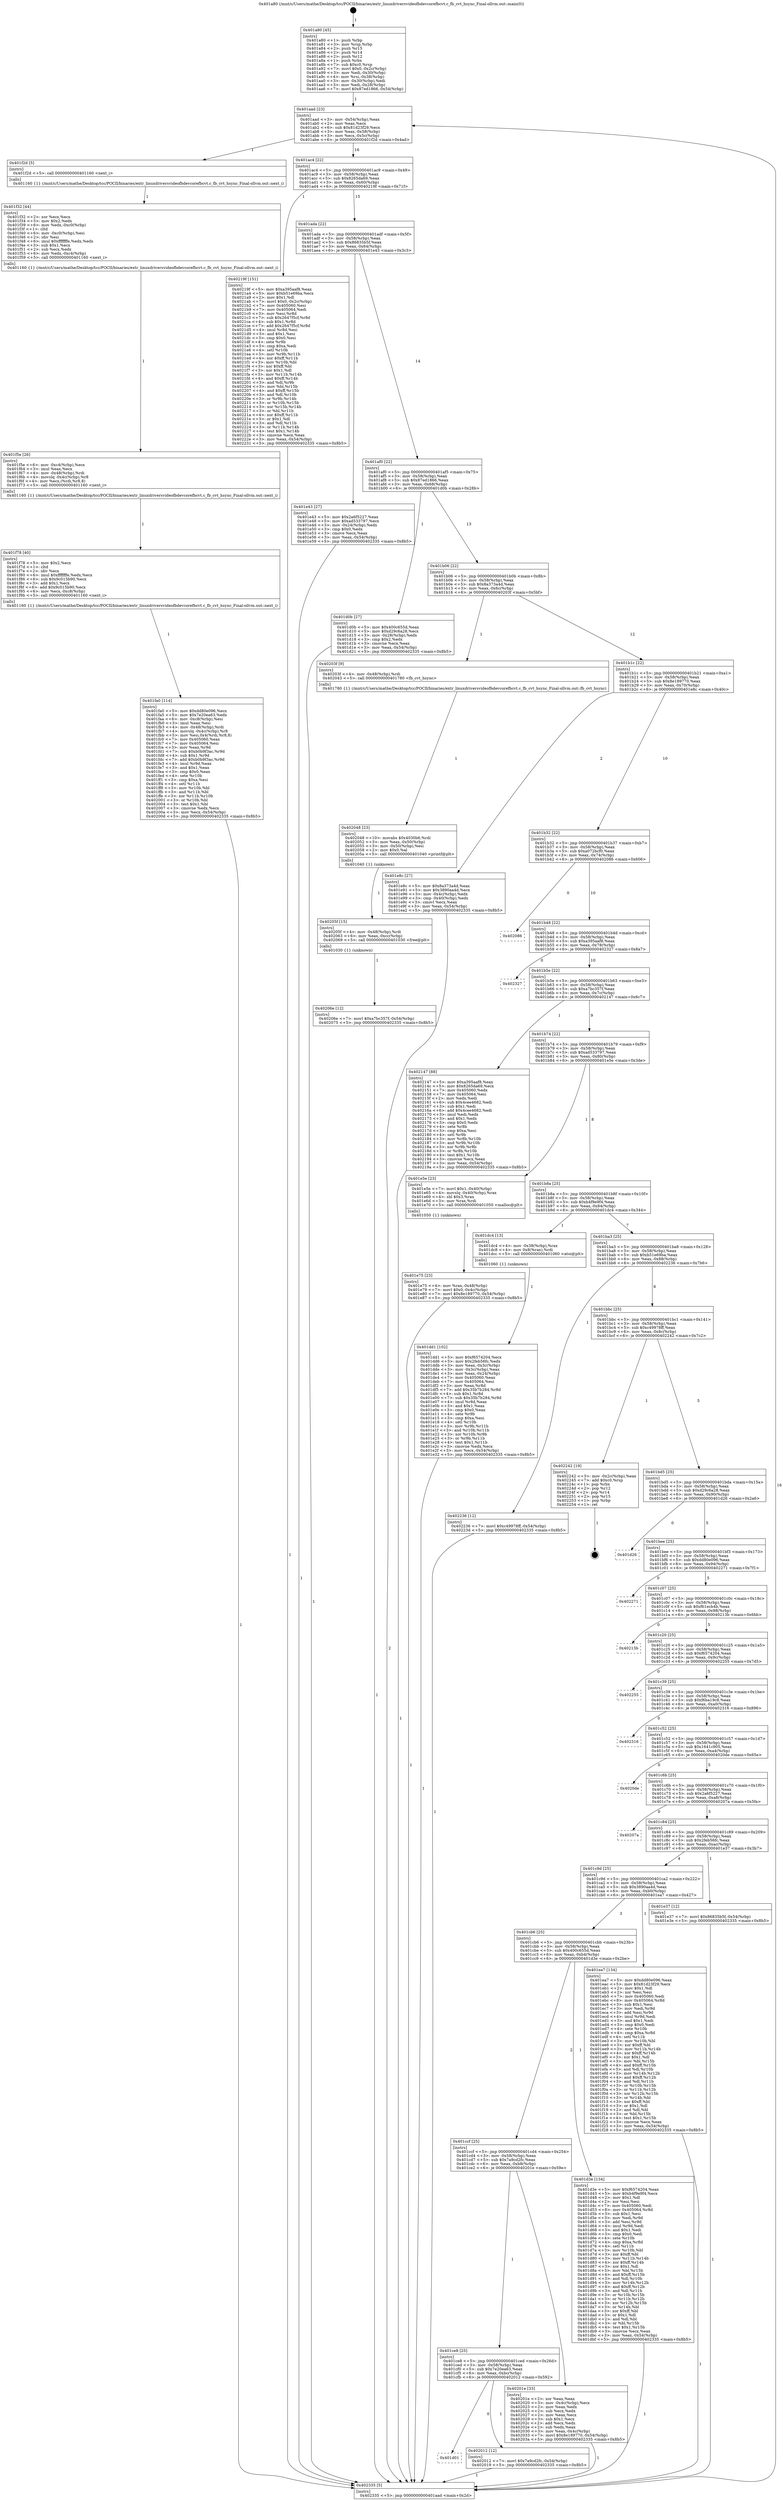 digraph "0x401a80" {
  label = "0x401a80 (/mnt/c/Users/mathe/Desktop/tcc/POCII/binaries/extr_linuxdriversvideofbdevcorefbcvt.c_fb_cvt_hsync_Final-ollvm.out::main(0))"
  labelloc = "t"
  node[shape=record]

  Entry [label="",width=0.3,height=0.3,shape=circle,fillcolor=black,style=filled]
  "0x401aad" [label="{
     0x401aad [23]\l
     | [instrs]\l
     &nbsp;&nbsp;0x401aad \<+3\>: mov -0x54(%rbp),%eax\l
     &nbsp;&nbsp;0x401ab0 \<+2\>: mov %eax,%ecx\l
     &nbsp;&nbsp;0x401ab2 \<+6\>: sub $0x81d23f29,%ecx\l
     &nbsp;&nbsp;0x401ab8 \<+3\>: mov %eax,-0x58(%rbp)\l
     &nbsp;&nbsp;0x401abb \<+3\>: mov %ecx,-0x5c(%rbp)\l
     &nbsp;&nbsp;0x401abe \<+6\>: je 0000000000401f2d \<main+0x4ad\>\l
  }"]
  "0x401f2d" [label="{
     0x401f2d [5]\l
     | [instrs]\l
     &nbsp;&nbsp;0x401f2d \<+5\>: call 0000000000401160 \<next_i\>\l
     | [calls]\l
     &nbsp;&nbsp;0x401160 \{1\} (/mnt/c/Users/mathe/Desktop/tcc/POCII/binaries/extr_linuxdriversvideofbdevcorefbcvt.c_fb_cvt_hsync_Final-ollvm.out::next_i)\l
  }"]
  "0x401ac4" [label="{
     0x401ac4 [22]\l
     | [instrs]\l
     &nbsp;&nbsp;0x401ac4 \<+5\>: jmp 0000000000401ac9 \<main+0x49\>\l
     &nbsp;&nbsp;0x401ac9 \<+3\>: mov -0x58(%rbp),%eax\l
     &nbsp;&nbsp;0x401acc \<+5\>: sub $0x8265da69,%eax\l
     &nbsp;&nbsp;0x401ad1 \<+3\>: mov %eax,-0x60(%rbp)\l
     &nbsp;&nbsp;0x401ad4 \<+6\>: je 000000000040219f \<main+0x71f\>\l
  }"]
  Exit [label="",width=0.3,height=0.3,shape=circle,fillcolor=black,style=filled,peripheries=2]
  "0x40219f" [label="{
     0x40219f [151]\l
     | [instrs]\l
     &nbsp;&nbsp;0x40219f \<+5\>: mov $0xa395aaf8,%eax\l
     &nbsp;&nbsp;0x4021a4 \<+5\>: mov $0xb51e69ba,%ecx\l
     &nbsp;&nbsp;0x4021a9 \<+2\>: mov $0x1,%dl\l
     &nbsp;&nbsp;0x4021ab \<+7\>: movl $0x0,-0x2c(%rbp)\l
     &nbsp;&nbsp;0x4021b2 \<+7\>: mov 0x405060,%esi\l
     &nbsp;&nbsp;0x4021b9 \<+7\>: mov 0x405064,%edi\l
     &nbsp;&nbsp;0x4021c0 \<+3\>: mov %esi,%r8d\l
     &nbsp;&nbsp;0x4021c3 \<+7\>: sub $0x2647f5cf,%r8d\l
     &nbsp;&nbsp;0x4021ca \<+4\>: sub $0x1,%r8d\l
     &nbsp;&nbsp;0x4021ce \<+7\>: add $0x2647f5cf,%r8d\l
     &nbsp;&nbsp;0x4021d5 \<+4\>: imul %r8d,%esi\l
     &nbsp;&nbsp;0x4021d9 \<+3\>: and $0x1,%esi\l
     &nbsp;&nbsp;0x4021dc \<+3\>: cmp $0x0,%esi\l
     &nbsp;&nbsp;0x4021df \<+4\>: sete %r9b\l
     &nbsp;&nbsp;0x4021e3 \<+3\>: cmp $0xa,%edi\l
     &nbsp;&nbsp;0x4021e6 \<+4\>: setl %r10b\l
     &nbsp;&nbsp;0x4021ea \<+3\>: mov %r9b,%r11b\l
     &nbsp;&nbsp;0x4021ed \<+4\>: xor $0xff,%r11b\l
     &nbsp;&nbsp;0x4021f1 \<+3\>: mov %r10b,%bl\l
     &nbsp;&nbsp;0x4021f4 \<+3\>: xor $0xff,%bl\l
     &nbsp;&nbsp;0x4021f7 \<+3\>: xor $0x1,%dl\l
     &nbsp;&nbsp;0x4021fa \<+3\>: mov %r11b,%r14b\l
     &nbsp;&nbsp;0x4021fd \<+4\>: and $0xff,%r14b\l
     &nbsp;&nbsp;0x402201 \<+3\>: and %dl,%r9b\l
     &nbsp;&nbsp;0x402204 \<+3\>: mov %bl,%r15b\l
     &nbsp;&nbsp;0x402207 \<+4\>: and $0xff,%r15b\l
     &nbsp;&nbsp;0x40220b \<+3\>: and %dl,%r10b\l
     &nbsp;&nbsp;0x40220e \<+3\>: or %r9b,%r14b\l
     &nbsp;&nbsp;0x402211 \<+3\>: or %r10b,%r15b\l
     &nbsp;&nbsp;0x402214 \<+3\>: xor %r15b,%r14b\l
     &nbsp;&nbsp;0x402217 \<+3\>: or %bl,%r11b\l
     &nbsp;&nbsp;0x40221a \<+4\>: xor $0xff,%r11b\l
     &nbsp;&nbsp;0x40221e \<+3\>: or $0x1,%dl\l
     &nbsp;&nbsp;0x402221 \<+3\>: and %dl,%r11b\l
     &nbsp;&nbsp;0x402224 \<+3\>: or %r11b,%r14b\l
     &nbsp;&nbsp;0x402227 \<+4\>: test $0x1,%r14b\l
     &nbsp;&nbsp;0x40222b \<+3\>: cmovne %ecx,%eax\l
     &nbsp;&nbsp;0x40222e \<+3\>: mov %eax,-0x54(%rbp)\l
     &nbsp;&nbsp;0x402231 \<+5\>: jmp 0000000000402335 \<main+0x8b5\>\l
  }"]
  "0x401ada" [label="{
     0x401ada [22]\l
     | [instrs]\l
     &nbsp;&nbsp;0x401ada \<+5\>: jmp 0000000000401adf \<main+0x5f\>\l
     &nbsp;&nbsp;0x401adf \<+3\>: mov -0x58(%rbp),%eax\l
     &nbsp;&nbsp;0x401ae2 \<+5\>: sub $0x86835b5f,%eax\l
     &nbsp;&nbsp;0x401ae7 \<+3\>: mov %eax,-0x64(%rbp)\l
     &nbsp;&nbsp;0x401aea \<+6\>: je 0000000000401e43 \<main+0x3c3\>\l
  }"]
  "0x40206e" [label="{
     0x40206e [12]\l
     | [instrs]\l
     &nbsp;&nbsp;0x40206e \<+7\>: movl $0xa7bc357f,-0x54(%rbp)\l
     &nbsp;&nbsp;0x402075 \<+5\>: jmp 0000000000402335 \<main+0x8b5\>\l
  }"]
  "0x401e43" [label="{
     0x401e43 [27]\l
     | [instrs]\l
     &nbsp;&nbsp;0x401e43 \<+5\>: mov $0x2a6f5227,%eax\l
     &nbsp;&nbsp;0x401e48 \<+5\>: mov $0xad533797,%ecx\l
     &nbsp;&nbsp;0x401e4d \<+3\>: mov -0x24(%rbp),%edx\l
     &nbsp;&nbsp;0x401e50 \<+3\>: cmp $0x0,%edx\l
     &nbsp;&nbsp;0x401e53 \<+3\>: cmove %ecx,%eax\l
     &nbsp;&nbsp;0x401e56 \<+3\>: mov %eax,-0x54(%rbp)\l
     &nbsp;&nbsp;0x401e59 \<+5\>: jmp 0000000000402335 \<main+0x8b5\>\l
  }"]
  "0x401af0" [label="{
     0x401af0 [22]\l
     | [instrs]\l
     &nbsp;&nbsp;0x401af0 \<+5\>: jmp 0000000000401af5 \<main+0x75\>\l
     &nbsp;&nbsp;0x401af5 \<+3\>: mov -0x58(%rbp),%eax\l
     &nbsp;&nbsp;0x401af8 \<+5\>: sub $0x87ed1866,%eax\l
     &nbsp;&nbsp;0x401afd \<+3\>: mov %eax,-0x68(%rbp)\l
     &nbsp;&nbsp;0x401b00 \<+6\>: je 0000000000401d0b \<main+0x28b\>\l
  }"]
  "0x40205f" [label="{
     0x40205f [15]\l
     | [instrs]\l
     &nbsp;&nbsp;0x40205f \<+4\>: mov -0x48(%rbp),%rdi\l
     &nbsp;&nbsp;0x402063 \<+6\>: mov %eax,-0xcc(%rbp)\l
     &nbsp;&nbsp;0x402069 \<+5\>: call 0000000000401030 \<free@plt\>\l
     | [calls]\l
     &nbsp;&nbsp;0x401030 \{1\} (unknown)\l
  }"]
  "0x401d0b" [label="{
     0x401d0b [27]\l
     | [instrs]\l
     &nbsp;&nbsp;0x401d0b \<+5\>: mov $0x400c655d,%eax\l
     &nbsp;&nbsp;0x401d10 \<+5\>: mov $0xd29c6a28,%ecx\l
     &nbsp;&nbsp;0x401d15 \<+3\>: mov -0x28(%rbp),%edx\l
     &nbsp;&nbsp;0x401d18 \<+3\>: cmp $0x2,%edx\l
     &nbsp;&nbsp;0x401d1b \<+3\>: cmovne %ecx,%eax\l
     &nbsp;&nbsp;0x401d1e \<+3\>: mov %eax,-0x54(%rbp)\l
     &nbsp;&nbsp;0x401d21 \<+5\>: jmp 0000000000402335 \<main+0x8b5\>\l
  }"]
  "0x401b06" [label="{
     0x401b06 [22]\l
     | [instrs]\l
     &nbsp;&nbsp;0x401b06 \<+5\>: jmp 0000000000401b0b \<main+0x8b\>\l
     &nbsp;&nbsp;0x401b0b \<+3\>: mov -0x58(%rbp),%eax\l
     &nbsp;&nbsp;0x401b0e \<+5\>: sub $0x8a373a4d,%eax\l
     &nbsp;&nbsp;0x401b13 \<+3\>: mov %eax,-0x6c(%rbp)\l
     &nbsp;&nbsp;0x401b16 \<+6\>: je 000000000040203f \<main+0x5bf\>\l
  }"]
  "0x402335" [label="{
     0x402335 [5]\l
     | [instrs]\l
     &nbsp;&nbsp;0x402335 \<+5\>: jmp 0000000000401aad \<main+0x2d\>\l
  }"]
  "0x401a80" [label="{
     0x401a80 [45]\l
     | [instrs]\l
     &nbsp;&nbsp;0x401a80 \<+1\>: push %rbp\l
     &nbsp;&nbsp;0x401a81 \<+3\>: mov %rsp,%rbp\l
     &nbsp;&nbsp;0x401a84 \<+2\>: push %r15\l
     &nbsp;&nbsp;0x401a86 \<+2\>: push %r14\l
     &nbsp;&nbsp;0x401a88 \<+2\>: push %r12\l
     &nbsp;&nbsp;0x401a8a \<+1\>: push %rbx\l
     &nbsp;&nbsp;0x401a8b \<+7\>: sub $0xc0,%rsp\l
     &nbsp;&nbsp;0x401a92 \<+7\>: movl $0x0,-0x2c(%rbp)\l
     &nbsp;&nbsp;0x401a99 \<+3\>: mov %edi,-0x30(%rbp)\l
     &nbsp;&nbsp;0x401a9c \<+4\>: mov %rsi,-0x38(%rbp)\l
     &nbsp;&nbsp;0x401aa0 \<+3\>: mov -0x30(%rbp),%edi\l
     &nbsp;&nbsp;0x401aa3 \<+3\>: mov %edi,-0x28(%rbp)\l
     &nbsp;&nbsp;0x401aa6 \<+7\>: movl $0x87ed1866,-0x54(%rbp)\l
  }"]
  "0x402048" [label="{
     0x402048 [23]\l
     | [instrs]\l
     &nbsp;&nbsp;0x402048 \<+10\>: movabs $0x4030b6,%rdi\l
     &nbsp;&nbsp;0x402052 \<+3\>: mov %eax,-0x50(%rbp)\l
     &nbsp;&nbsp;0x402055 \<+3\>: mov -0x50(%rbp),%esi\l
     &nbsp;&nbsp;0x402058 \<+2\>: mov $0x0,%al\l
     &nbsp;&nbsp;0x40205a \<+5\>: call 0000000000401040 \<printf@plt\>\l
     | [calls]\l
     &nbsp;&nbsp;0x401040 \{1\} (unknown)\l
  }"]
  "0x40203f" [label="{
     0x40203f [9]\l
     | [instrs]\l
     &nbsp;&nbsp;0x40203f \<+4\>: mov -0x48(%rbp),%rdi\l
     &nbsp;&nbsp;0x402043 \<+5\>: call 0000000000401780 \<fb_cvt_hsync\>\l
     | [calls]\l
     &nbsp;&nbsp;0x401780 \{1\} (/mnt/c/Users/mathe/Desktop/tcc/POCII/binaries/extr_linuxdriversvideofbdevcorefbcvt.c_fb_cvt_hsync_Final-ollvm.out::fb_cvt_hsync)\l
  }"]
  "0x401b1c" [label="{
     0x401b1c [22]\l
     | [instrs]\l
     &nbsp;&nbsp;0x401b1c \<+5\>: jmp 0000000000401b21 \<main+0xa1\>\l
     &nbsp;&nbsp;0x401b21 \<+3\>: mov -0x58(%rbp),%eax\l
     &nbsp;&nbsp;0x401b24 \<+5\>: sub $0x8e189770,%eax\l
     &nbsp;&nbsp;0x401b29 \<+3\>: mov %eax,-0x70(%rbp)\l
     &nbsp;&nbsp;0x401b2c \<+6\>: je 0000000000401e8c \<main+0x40c\>\l
  }"]
  "0x401d01" [label="{
     0x401d01\l
  }", style=dashed]
  "0x401e8c" [label="{
     0x401e8c [27]\l
     | [instrs]\l
     &nbsp;&nbsp;0x401e8c \<+5\>: mov $0x8a373a4d,%eax\l
     &nbsp;&nbsp;0x401e91 \<+5\>: mov $0x3890aa4d,%ecx\l
     &nbsp;&nbsp;0x401e96 \<+3\>: mov -0x4c(%rbp),%edx\l
     &nbsp;&nbsp;0x401e99 \<+3\>: cmp -0x40(%rbp),%edx\l
     &nbsp;&nbsp;0x401e9c \<+3\>: cmovl %ecx,%eax\l
     &nbsp;&nbsp;0x401e9f \<+3\>: mov %eax,-0x54(%rbp)\l
     &nbsp;&nbsp;0x401ea2 \<+5\>: jmp 0000000000402335 \<main+0x8b5\>\l
  }"]
  "0x401b32" [label="{
     0x401b32 [22]\l
     | [instrs]\l
     &nbsp;&nbsp;0x401b32 \<+5\>: jmp 0000000000401b37 \<main+0xb7\>\l
     &nbsp;&nbsp;0x401b37 \<+3\>: mov -0x58(%rbp),%eax\l
     &nbsp;&nbsp;0x401b3a \<+5\>: sub $0xa072bcf0,%eax\l
     &nbsp;&nbsp;0x401b3f \<+3\>: mov %eax,-0x74(%rbp)\l
     &nbsp;&nbsp;0x401b42 \<+6\>: je 0000000000402086 \<main+0x606\>\l
  }"]
  "0x402012" [label="{
     0x402012 [12]\l
     | [instrs]\l
     &nbsp;&nbsp;0x402012 \<+7\>: movl $0x7a9cd2fc,-0x54(%rbp)\l
     &nbsp;&nbsp;0x402019 \<+5\>: jmp 0000000000402335 \<main+0x8b5\>\l
  }"]
  "0x402086" [label="{
     0x402086\l
  }", style=dashed]
  "0x401b48" [label="{
     0x401b48 [22]\l
     | [instrs]\l
     &nbsp;&nbsp;0x401b48 \<+5\>: jmp 0000000000401b4d \<main+0xcd\>\l
     &nbsp;&nbsp;0x401b4d \<+3\>: mov -0x58(%rbp),%eax\l
     &nbsp;&nbsp;0x401b50 \<+5\>: sub $0xa395aaf8,%eax\l
     &nbsp;&nbsp;0x401b55 \<+3\>: mov %eax,-0x78(%rbp)\l
     &nbsp;&nbsp;0x401b58 \<+6\>: je 0000000000402327 \<main+0x8a7\>\l
  }"]
  "0x401ce8" [label="{
     0x401ce8 [25]\l
     | [instrs]\l
     &nbsp;&nbsp;0x401ce8 \<+5\>: jmp 0000000000401ced \<main+0x26d\>\l
     &nbsp;&nbsp;0x401ced \<+3\>: mov -0x58(%rbp),%eax\l
     &nbsp;&nbsp;0x401cf0 \<+5\>: sub $0x7e20ea63,%eax\l
     &nbsp;&nbsp;0x401cf5 \<+6\>: mov %eax,-0xbc(%rbp)\l
     &nbsp;&nbsp;0x401cfb \<+6\>: je 0000000000402012 \<main+0x592\>\l
  }"]
  "0x402327" [label="{
     0x402327\l
  }", style=dashed]
  "0x401b5e" [label="{
     0x401b5e [22]\l
     | [instrs]\l
     &nbsp;&nbsp;0x401b5e \<+5\>: jmp 0000000000401b63 \<main+0xe3\>\l
     &nbsp;&nbsp;0x401b63 \<+3\>: mov -0x58(%rbp),%eax\l
     &nbsp;&nbsp;0x401b66 \<+5\>: sub $0xa7bc357f,%eax\l
     &nbsp;&nbsp;0x401b6b \<+3\>: mov %eax,-0x7c(%rbp)\l
     &nbsp;&nbsp;0x401b6e \<+6\>: je 0000000000402147 \<main+0x6c7\>\l
  }"]
  "0x40201e" [label="{
     0x40201e [33]\l
     | [instrs]\l
     &nbsp;&nbsp;0x40201e \<+2\>: xor %eax,%eax\l
     &nbsp;&nbsp;0x402020 \<+3\>: mov -0x4c(%rbp),%ecx\l
     &nbsp;&nbsp;0x402023 \<+2\>: mov %eax,%edx\l
     &nbsp;&nbsp;0x402025 \<+2\>: sub %ecx,%edx\l
     &nbsp;&nbsp;0x402027 \<+2\>: mov %eax,%ecx\l
     &nbsp;&nbsp;0x402029 \<+3\>: sub $0x1,%ecx\l
     &nbsp;&nbsp;0x40202c \<+2\>: add %ecx,%edx\l
     &nbsp;&nbsp;0x40202e \<+2\>: sub %edx,%eax\l
     &nbsp;&nbsp;0x402030 \<+3\>: mov %eax,-0x4c(%rbp)\l
     &nbsp;&nbsp;0x402033 \<+7\>: movl $0x8e189770,-0x54(%rbp)\l
     &nbsp;&nbsp;0x40203a \<+5\>: jmp 0000000000402335 \<main+0x8b5\>\l
  }"]
  "0x402147" [label="{
     0x402147 [88]\l
     | [instrs]\l
     &nbsp;&nbsp;0x402147 \<+5\>: mov $0xa395aaf8,%eax\l
     &nbsp;&nbsp;0x40214c \<+5\>: mov $0x8265da69,%ecx\l
     &nbsp;&nbsp;0x402151 \<+7\>: mov 0x405060,%edx\l
     &nbsp;&nbsp;0x402158 \<+7\>: mov 0x405064,%esi\l
     &nbsp;&nbsp;0x40215f \<+2\>: mov %edx,%edi\l
     &nbsp;&nbsp;0x402161 \<+6\>: sub $0x4cee4682,%edi\l
     &nbsp;&nbsp;0x402167 \<+3\>: sub $0x1,%edi\l
     &nbsp;&nbsp;0x40216a \<+6\>: add $0x4cee4682,%edi\l
     &nbsp;&nbsp;0x402170 \<+3\>: imul %edi,%edx\l
     &nbsp;&nbsp;0x402173 \<+3\>: and $0x1,%edx\l
     &nbsp;&nbsp;0x402176 \<+3\>: cmp $0x0,%edx\l
     &nbsp;&nbsp;0x402179 \<+4\>: sete %r8b\l
     &nbsp;&nbsp;0x40217d \<+3\>: cmp $0xa,%esi\l
     &nbsp;&nbsp;0x402180 \<+4\>: setl %r9b\l
     &nbsp;&nbsp;0x402184 \<+3\>: mov %r8b,%r10b\l
     &nbsp;&nbsp;0x402187 \<+3\>: and %r9b,%r10b\l
     &nbsp;&nbsp;0x40218a \<+3\>: xor %r9b,%r8b\l
     &nbsp;&nbsp;0x40218d \<+3\>: or %r8b,%r10b\l
     &nbsp;&nbsp;0x402190 \<+4\>: test $0x1,%r10b\l
     &nbsp;&nbsp;0x402194 \<+3\>: cmovne %ecx,%eax\l
     &nbsp;&nbsp;0x402197 \<+3\>: mov %eax,-0x54(%rbp)\l
     &nbsp;&nbsp;0x40219a \<+5\>: jmp 0000000000402335 \<main+0x8b5\>\l
  }"]
  "0x401b74" [label="{
     0x401b74 [22]\l
     | [instrs]\l
     &nbsp;&nbsp;0x401b74 \<+5\>: jmp 0000000000401b79 \<main+0xf9\>\l
     &nbsp;&nbsp;0x401b79 \<+3\>: mov -0x58(%rbp),%eax\l
     &nbsp;&nbsp;0x401b7c \<+5\>: sub $0xad533797,%eax\l
     &nbsp;&nbsp;0x401b81 \<+3\>: mov %eax,-0x80(%rbp)\l
     &nbsp;&nbsp;0x401b84 \<+6\>: je 0000000000401e5e \<main+0x3de\>\l
  }"]
  "0x401fa0" [label="{
     0x401fa0 [114]\l
     | [instrs]\l
     &nbsp;&nbsp;0x401fa0 \<+5\>: mov $0xdd80e096,%ecx\l
     &nbsp;&nbsp;0x401fa5 \<+5\>: mov $0x7e20ea63,%edx\l
     &nbsp;&nbsp;0x401faa \<+6\>: mov -0xc8(%rbp),%esi\l
     &nbsp;&nbsp;0x401fb0 \<+3\>: imul %eax,%esi\l
     &nbsp;&nbsp;0x401fb3 \<+4\>: mov -0x48(%rbp),%rdi\l
     &nbsp;&nbsp;0x401fb7 \<+4\>: movslq -0x4c(%rbp),%r8\l
     &nbsp;&nbsp;0x401fbb \<+5\>: mov %esi,0x4(%rdi,%r8,8)\l
     &nbsp;&nbsp;0x401fc0 \<+7\>: mov 0x405060,%eax\l
     &nbsp;&nbsp;0x401fc7 \<+7\>: mov 0x405064,%esi\l
     &nbsp;&nbsp;0x401fce \<+3\>: mov %eax,%r9d\l
     &nbsp;&nbsp;0x401fd1 \<+7\>: sub $0xb0b9f3ac,%r9d\l
     &nbsp;&nbsp;0x401fd8 \<+4\>: sub $0x1,%r9d\l
     &nbsp;&nbsp;0x401fdc \<+7\>: add $0xb0b9f3ac,%r9d\l
     &nbsp;&nbsp;0x401fe3 \<+4\>: imul %r9d,%eax\l
     &nbsp;&nbsp;0x401fe7 \<+3\>: and $0x1,%eax\l
     &nbsp;&nbsp;0x401fea \<+3\>: cmp $0x0,%eax\l
     &nbsp;&nbsp;0x401fed \<+4\>: sete %r10b\l
     &nbsp;&nbsp;0x401ff1 \<+3\>: cmp $0xa,%esi\l
     &nbsp;&nbsp;0x401ff4 \<+4\>: setl %r11b\l
     &nbsp;&nbsp;0x401ff8 \<+3\>: mov %r10b,%bl\l
     &nbsp;&nbsp;0x401ffb \<+3\>: and %r11b,%bl\l
     &nbsp;&nbsp;0x401ffe \<+3\>: xor %r11b,%r10b\l
     &nbsp;&nbsp;0x402001 \<+3\>: or %r10b,%bl\l
     &nbsp;&nbsp;0x402004 \<+3\>: test $0x1,%bl\l
     &nbsp;&nbsp;0x402007 \<+3\>: cmovne %edx,%ecx\l
     &nbsp;&nbsp;0x40200a \<+3\>: mov %ecx,-0x54(%rbp)\l
     &nbsp;&nbsp;0x40200d \<+5\>: jmp 0000000000402335 \<main+0x8b5\>\l
  }"]
  "0x401e5e" [label="{
     0x401e5e [23]\l
     | [instrs]\l
     &nbsp;&nbsp;0x401e5e \<+7\>: movl $0x1,-0x40(%rbp)\l
     &nbsp;&nbsp;0x401e65 \<+4\>: movslq -0x40(%rbp),%rax\l
     &nbsp;&nbsp;0x401e69 \<+4\>: shl $0x3,%rax\l
     &nbsp;&nbsp;0x401e6d \<+3\>: mov %rax,%rdi\l
     &nbsp;&nbsp;0x401e70 \<+5\>: call 0000000000401050 \<malloc@plt\>\l
     | [calls]\l
     &nbsp;&nbsp;0x401050 \{1\} (unknown)\l
  }"]
  "0x401b8a" [label="{
     0x401b8a [25]\l
     | [instrs]\l
     &nbsp;&nbsp;0x401b8a \<+5\>: jmp 0000000000401b8f \<main+0x10f\>\l
     &nbsp;&nbsp;0x401b8f \<+3\>: mov -0x58(%rbp),%eax\l
     &nbsp;&nbsp;0x401b92 \<+5\>: sub $0xb4f9e9f4,%eax\l
     &nbsp;&nbsp;0x401b97 \<+6\>: mov %eax,-0x84(%rbp)\l
     &nbsp;&nbsp;0x401b9d \<+6\>: je 0000000000401dc4 \<main+0x344\>\l
  }"]
  "0x401f78" [label="{
     0x401f78 [40]\l
     | [instrs]\l
     &nbsp;&nbsp;0x401f78 \<+5\>: mov $0x2,%ecx\l
     &nbsp;&nbsp;0x401f7d \<+1\>: cltd\l
     &nbsp;&nbsp;0x401f7e \<+2\>: idiv %ecx\l
     &nbsp;&nbsp;0x401f80 \<+6\>: imul $0xfffffffe,%edx,%ecx\l
     &nbsp;&nbsp;0x401f86 \<+6\>: sub $0x9c015b90,%ecx\l
     &nbsp;&nbsp;0x401f8c \<+3\>: add $0x1,%ecx\l
     &nbsp;&nbsp;0x401f8f \<+6\>: add $0x9c015b90,%ecx\l
     &nbsp;&nbsp;0x401f95 \<+6\>: mov %ecx,-0xc8(%rbp)\l
     &nbsp;&nbsp;0x401f9b \<+5\>: call 0000000000401160 \<next_i\>\l
     | [calls]\l
     &nbsp;&nbsp;0x401160 \{1\} (/mnt/c/Users/mathe/Desktop/tcc/POCII/binaries/extr_linuxdriversvideofbdevcorefbcvt.c_fb_cvt_hsync_Final-ollvm.out::next_i)\l
  }"]
  "0x401dc4" [label="{
     0x401dc4 [13]\l
     | [instrs]\l
     &nbsp;&nbsp;0x401dc4 \<+4\>: mov -0x38(%rbp),%rax\l
     &nbsp;&nbsp;0x401dc8 \<+4\>: mov 0x8(%rax),%rdi\l
     &nbsp;&nbsp;0x401dcc \<+5\>: call 0000000000401060 \<atoi@plt\>\l
     | [calls]\l
     &nbsp;&nbsp;0x401060 \{1\} (unknown)\l
  }"]
  "0x401ba3" [label="{
     0x401ba3 [25]\l
     | [instrs]\l
     &nbsp;&nbsp;0x401ba3 \<+5\>: jmp 0000000000401ba8 \<main+0x128\>\l
     &nbsp;&nbsp;0x401ba8 \<+3\>: mov -0x58(%rbp),%eax\l
     &nbsp;&nbsp;0x401bab \<+5\>: sub $0xb51e69ba,%eax\l
     &nbsp;&nbsp;0x401bb0 \<+6\>: mov %eax,-0x88(%rbp)\l
     &nbsp;&nbsp;0x401bb6 \<+6\>: je 0000000000402236 \<main+0x7b6\>\l
  }"]
  "0x401f5e" [label="{
     0x401f5e [26]\l
     | [instrs]\l
     &nbsp;&nbsp;0x401f5e \<+6\>: mov -0xc4(%rbp),%ecx\l
     &nbsp;&nbsp;0x401f64 \<+3\>: imul %eax,%ecx\l
     &nbsp;&nbsp;0x401f67 \<+4\>: mov -0x48(%rbp),%rdi\l
     &nbsp;&nbsp;0x401f6b \<+4\>: movslq -0x4c(%rbp),%r8\l
     &nbsp;&nbsp;0x401f6f \<+4\>: mov %ecx,(%rdi,%r8,8)\l
     &nbsp;&nbsp;0x401f73 \<+5\>: call 0000000000401160 \<next_i\>\l
     | [calls]\l
     &nbsp;&nbsp;0x401160 \{1\} (/mnt/c/Users/mathe/Desktop/tcc/POCII/binaries/extr_linuxdriversvideofbdevcorefbcvt.c_fb_cvt_hsync_Final-ollvm.out::next_i)\l
  }"]
  "0x402236" [label="{
     0x402236 [12]\l
     | [instrs]\l
     &nbsp;&nbsp;0x402236 \<+7\>: movl $0xc49978ff,-0x54(%rbp)\l
     &nbsp;&nbsp;0x40223d \<+5\>: jmp 0000000000402335 \<main+0x8b5\>\l
  }"]
  "0x401bbc" [label="{
     0x401bbc [25]\l
     | [instrs]\l
     &nbsp;&nbsp;0x401bbc \<+5\>: jmp 0000000000401bc1 \<main+0x141\>\l
     &nbsp;&nbsp;0x401bc1 \<+3\>: mov -0x58(%rbp),%eax\l
     &nbsp;&nbsp;0x401bc4 \<+5\>: sub $0xc49978ff,%eax\l
     &nbsp;&nbsp;0x401bc9 \<+6\>: mov %eax,-0x8c(%rbp)\l
     &nbsp;&nbsp;0x401bcf \<+6\>: je 0000000000402242 \<main+0x7c2\>\l
  }"]
  "0x401f32" [label="{
     0x401f32 [44]\l
     | [instrs]\l
     &nbsp;&nbsp;0x401f32 \<+2\>: xor %ecx,%ecx\l
     &nbsp;&nbsp;0x401f34 \<+5\>: mov $0x2,%edx\l
     &nbsp;&nbsp;0x401f39 \<+6\>: mov %edx,-0xc0(%rbp)\l
     &nbsp;&nbsp;0x401f3f \<+1\>: cltd\l
     &nbsp;&nbsp;0x401f40 \<+6\>: mov -0xc0(%rbp),%esi\l
     &nbsp;&nbsp;0x401f46 \<+2\>: idiv %esi\l
     &nbsp;&nbsp;0x401f48 \<+6\>: imul $0xfffffffe,%edx,%edx\l
     &nbsp;&nbsp;0x401f4e \<+3\>: sub $0x1,%ecx\l
     &nbsp;&nbsp;0x401f51 \<+2\>: sub %ecx,%edx\l
     &nbsp;&nbsp;0x401f53 \<+6\>: mov %edx,-0xc4(%rbp)\l
     &nbsp;&nbsp;0x401f59 \<+5\>: call 0000000000401160 \<next_i\>\l
     | [calls]\l
     &nbsp;&nbsp;0x401160 \{1\} (/mnt/c/Users/mathe/Desktop/tcc/POCII/binaries/extr_linuxdriversvideofbdevcorefbcvt.c_fb_cvt_hsync_Final-ollvm.out::next_i)\l
  }"]
  "0x402242" [label="{
     0x402242 [19]\l
     | [instrs]\l
     &nbsp;&nbsp;0x402242 \<+3\>: mov -0x2c(%rbp),%eax\l
     &nbsp;&nbsp;0x402245 \<+7\>: add $0xc0,%rsp\l
     &nbsp;&nbsp;0x40224c \<+1\>: pop %rbx\l
     &nbsp;&nbsp;0x40224d \<+2\>: pop %r12\l
     &nbsp;&nbsp;0x40224f \<+2\>: pop %r14\l
     &nbsp;&nbsp;0x402251 \<+2\>: pop %r15\l
     &nbsp;&nbsp;0x402253 \<+1\>: pop %rbp\l
     &nbsp;&nbsp;0x402254 \<+1\>: ret\l
  }"]
  "0x401bd5" [label="{
     0x401bd5 [25]\l
     | [instrs]\l
     &nbsp;&nbsp;0x401bd5 \<+5\>: jmp 0000000000401bda \<main+0x15a\>\l
     &nbsp;&nbsp;0x401bda \<+3\>: mov -0x58(%rbp),%eax\l
     &nbsp;&nbsp;0x401bdd \<+5\>: sub $0xd29c6a28,%eax\l
     &nbsp;&nbsp;0x401be2 \<+6\>: mov %eax,-0x90(%rbp)\l
     &nbsp;&nbsp;0x401be8 \<+6\>: je 0000000000401d26 \<main+0x2a6\>\l
  }"]
  "0x401e75" [label="{
     0x401e75 [23]\l
     | [instrs]\l
     &nbsp;&nbsp;0x401e75 \<+4\>: mov %rax,-0x48(%rbp)\l
     &nbsp;&nbsp;0x401e79 \<+7\>: movl $0x0,-0x4c(%rbp)\l
     &nbsp;&nbsp;0x401e80 \<+7\>: movl $0x8e189770,-0x54(%rbp)\l
     &nbsp;&nbsp;0x401e87 \<+5\>: jmp 0000000000402335 \<main+0x8b5\>\l
  }"]
  "0x401d26" [label="{
     0x401d26\l
  }", style=dashed]
  "0x401bee" [label="{
     0x401bee [25]\l
     | [instrs]\l
     &nbsp;&nbsp;0x401bee \<+5\>: jmp 0000000000401bf3 \<main+0x173\>\l
     &nbsp;&nbsp;0x401bf3 \<+3\>: mov -0x58(%rbp),%eax\l
     &nbsp;&nbsp;0x401bf6 \<+5\>: sub $0xdd80e096,%eax\l
     &nbsp;&nbsp;0x401bfb \<+6\>: mov %eax,-0x94(%rbp)\l
     &nbsp;&nbsp;0x401c01 \<+6\>: je 0000000000402271 \<main+0x7f1\>\l
  }"]
  "0x401dd1" [label="{
     0x401dd1 [102]\l
     | [instrs]\l
     &nbsp;&nbsp;0x401dd1 \<+5\>: mov $0xf6574204,%ecx\l
     &nbsp;&nbsp;0x401dd6 \<+5\>: mov $0x2feb56fc,%edx\l
     &nbsp;&nbsp;0x401ddb \<+3\>: mov %eax,-0x3c(%rbp)\l
     &nbsp;&nbsp;0x401dde \<+3\>: mov -0x3c(%rbp),%eax\l
     &nbsp;&nbsp;0x401de1 \<+3\>: mov %eax,-0x24(%rbp)\l
     &nbsp;&nbsp;0x401de4 \<+7\>: mov 0x405060,%eax\l
     &nbsp;&nbsp;0x401deb \<+7\>: mov 0x405064,%esi\l
     &nbsp;&nbsp;0x401df2 \<+3\>: mov %eax,%r8d\l
     &nbsp;&nbsp;0x401df5 \<+7\>: add $0x35b7b284,%r8d\l
     &nbsp;&nbsp;0x401dfc \<+4\>: sub $0x1,%r8d\l
     &nbsp;&nbsp;0x401e00 \<+7\>: sub $0x35b7b284,%r8d\l
     &nbsp;&nbsp;0x401e07 \<+4\>: imul %r8d,%eax\l
     &nbsp;&nbsp;0x401e0b \<+3\>: and $0x1,%eax\l
     &nbsp;&nbsp;0x401e0e \<+3\>: cmp $0x0,%eax\l
     &nbsp;&nbsp;0x401e11 \<+4\>: sete %r9b\l
     &nbsp;&nbsp;0x401e15 \<+3\>: cmp $0xa,%esi\l
     &nbsp;&nbsp;0x401e18 \<+4\>: setl %r10b\l
     &nbsp;&nbsp;0x401e1c \<+3\>: mov %r9b,%r11b\l
     &nbsp;&nbsp;0x401e1f \<+3\>: and %r10b,%r11b\l
     &nbsp;&nbsp;0x401e22 \<+3\>: xor %r10b,%r9b\l
     &nbsp;&nbsp;0x401e25 \<+3\>: or %r9b,%r11b\l
     &nbsp;&nbsp;0x401e28 \<+4\>: test $0x1,%r11b\l
     &nbsp;&nbsp;0x401e2c \<+3\>: cmovne %edx,%ecx\l
     &nbsp;&nbsp;0x401e2f \<+3\>: mov %ecx,-0x54(%rbp)\l
     &nbsp;&nbsp;0x401e32 \<+5\>: jmp 0000000000402335 \<main+0x8b5\>\l
  }"]
  "0x402271" [label="{
     0x402271\l
  }", style=dashed]
  "0x401c07" [label="{
     0x401c07 [25]\l
     | [instrs]\l
     &nbsp;&nbsp;0x401c07 \<+5\>: jmp 0000000000401c0c \<main+0x18c\>\l
     &nbsp;&nbsp;0x401c0c \<+3\>: mov -0x58(%rbp),%eax\l
     &nbsp;&nbsp;0x401c0f \<+5\>: sub $0xf61ecb4b,%eax\l
     &nbsp;&nbsp;0x401c14 \<+6\>: mov %eax,-0x98(%rbp)\l
     &nbsp;&nbsp;0x401c1a \<+6\>: je 000000000040213b \<main+0x6bb\>\l
  }"]
  "0x401ccf" [label="{
     0x401ccf [25]\l
     | [instrs]\l
     &nbsp;&nbsp;0x401ccf \<+5\>: jmp 0000000000401cd4 \<main+0x254\>\l
     &nbsp;&nbsp;0x401cd4 \<+3\>: mov -0x58(%rbp),%eax\l
     &nbsp;&nbsp;0x401cd7 \<+5\>: sub $0x7a9cd2fc,%eax\l
     &nbsp;&nbsp;0x401cdc \<+6\>: mov %eax,-0xb8(%rbp)\l
     &nbsp;&nbsp;0x401ce2 \<+6\>: je 000000000040201e \<main+0x59e\>\l
  }"]
  "0x40213b" [label="{
     0x40213b\l
  }", style=dashed]
  "0x401c20" [label="{
     0x401c20 [25]\l
     | [instrs]\l
     &nbsp;&nbsp;0x401c20 \<+5\>: jmp 0000000000401c25 \<main+0x1a5\>\l
     &nbsp;&nbsp;0x401c25 \<+3\>: mov -0x58(%rbp),%eax\l
     &nbsp;&nbsp;0x401c28 \<+5\>: sub $0xf6574204,%eax\l
     &nbsp;&nbsp;0x401c2d \<+6\>: mov %eax,-0x9c(%rbp)\l
     &nbsp;&nbsp;0x401c33 \<+6\>: je 0000000000402255 \<main+0x7d5\>\l
  }"]
  "0x401d3e" [label="{
     0x401d3e [134]\l
     | [instrs]\l
     &nbsp;&nbsp;0x401d3e \<+5\>: mov $0xf6574204,%eax\l
     &nbsp;&nbsp;0x401d43 \<+5\>: mov $0xb4f9e9f4,%ecx\l
     &nbsp;&nbsp;0x401d48 \<+2\>: mov $0x1,%dl\l
     &nbsp;&nbsp;0x401d4a \<+2\>: xor %esi,%esi\l
     &nbsp;&nbsp;0x401d4c \<+7\>: mov 0x405060,%edi\l
     &nbsp;&nbsp;0x401d53 \<+8\>: mov 0x405064,%r8d\l
     &nbsp;&nbsp;0x401d5b \<+3\>: sub $0x1,%esi\l
     &nbsp;&nbsp;0x401d5e \<+3\>: mov %edi,%r9d\l
     &nbsp;&nbsp;0x401d61 \<+3\>: add %esi,%r9d\l
     &nbsp;&nbsp;0x401d64 \<+4\>: imul %r9d,%edi\l
     &nbsp;&nbsp;0x401d68 \<+3\>: and $0x1,%edi\l
     &nbsp;&nbsp;0x401d6b \<+3\>: cmp $0x0,%edi\l
     &nbsp;&nbsp;0x401d6e \<+4\>: sete %r10b\l
     &nbsp;&nbsp;0x401d72 \<+4\>: cmp $0xa,%r8d\l
     &nbsp;&nbsp;0x401d76 \<+4\>: setl %r11b\l
     &nbsp;&nbsp;0x401d7a \<+3\>: mov %r10b,%bl\l
     &nbsp;&nbsp;0x401d7d \<+3\>: xor $0xff,%bl\l
     &nbsp;&nbsp;0x401d80 \<+3\>: mov %r11b,%r14b\l
     &nbsp;&nbsp;0x401d83 \<+4\>: xor $0xff,%r14b\l
     &nbsp;&nbsp;0x401d87 \<+3\>: xor $0x1,%dl\l
     &nbsp;&nbsp;0x401d8a \<+3\>: mov %bl,%r15b\l
     &nbsp;&nbsp;0x401d8d \<+4\>: and $0xff,%r15b\l
     &nbsp;&nbsp;0x401d91 \<+3\>: and %dl,%r10b\l
     &nbsp;&nbsp;0x401d94 \<+3\>: mov %r14b,%r12b\l
     &nbsp;&nbsp;0x401d97 \<+4\>: and $0xff,%r12b\l
     &nbsp;&nbsp;0x401d9b \<+3\>: and %dl,%r11b\l
     &nbsp;&nbsp;0x401d9e \<+3\>: or %r10b,%r15b\l
     &nbsp;&nbsp;0x401da1 \<+3\>: or %r11b,%r12b\l
     &nbsp;&nbsp;0x401da4 \<+3\>: xor %r12b,%r15b\l
     &nbsp;&nbsp;0x401da7 \<+3\>: or %r14b,%bl\l
     &nbsp;&nbsp;0x401daa \<+3\>: xor $0xff,%bl\l
     &nbsp;&nbsp;0x401dad \<+3\>: or $0x1,%dl\l
     &nbsp;&nbsp;0x401db0 \<+2\>: and %dl,%bl\l
     &nbsp;&nbsp;0x401db2 \<+3\>: or %bl,%r15b\l
     &nbsp;&nbsp;0x401db5 \<+4\>: test $0x1,%r15b\l
     &nbsp;&nbsp;0x401db9 \<+3\>: cmovne %ecx,%eax\l
     &nbsp;&nbsp;0x401dbc \<+3\>: mov %eax,-0x54(%rbp)\l
     &nbsp;&nbsp;0x401dbf \<+5\>: jmp 0000000000402335 \<main+0x8b5\>\l
  }"]
  "0x402255" [label="{
     0x402255\l
  }", style=dashed]
  "0x401c39" [label="{
     0x401c39 [25]\l
     | [instrs]\l
     &nbsp;&nbsp;0x401c39 \<+5\>: jmp 0000000000401c3e \<main+0x1be\>\l
     &nbsp;&nbsp;0x401c3e \<+3\>: mov -0x58(%rbp),%eax\l
     &nbsp;&nbsp;0x401c41 \<+5\>: sub $0xf6ba19c8,%eax\l
     &nbsp;&nbsp;0x401c46 \<+6\>: mov %eax,-0xa0(%rbp)\l
     &nbsp;&nbsp;0x401c4c \<+6\>: je 0000000000402316 \<main+0x896\>\l
  }"]
  "0x401cb6" [label="{
     0x401cb6 [25]\l
     | [instrs]\l
     &nbsp;&nbsp;0x401cb6 \<+5\>: jmp 0000000000401cbb \<main+0x23b\>\l
     &nbsp;&nbsp;0x401cbb \<+3\>: mov -0x58(%rbp),%eax\l
     &nbsp;&nbsp;0x401cbe \<+5\>: sub $0x400c655d,%eax\l
     &nbsp;&nbsp;0x401cc3 \<+6\>: mov %eax,-0xb4(%rbp)\l
     &nbsp;&nbsp;0x401cc9 \<+6\>: je 0000000000401d3e \<main+0x2be\>\l
  }"]
  "0x402316" [label="{
     0x402316\l
  }", style=dashed]
  "0x401c52" [label="{
     0x401c52 [25]\l
     | [instrs]\l
     &nbsp;&nbsp;0x401c52 \<+5\>: jmp 0000000000401c57 \<main+0x1d7\>\l
     &nbsp;&nbsp;0x401c57 \<+3\>: mov -0x58(%rbp),%eax\l
     &nbsp;&nbsp;0x401c5a \<+5\>: sub $0x1641c905,%eax\l
     &nbsp;&nbsp;0x401c5f \<+6\>: mov %eax,-0xa4(%rbp)\l
     &nbsp;&nbsp;0x401c65 \<+6\>: je 00000000004020de \<main+0x65e\>\l
  }"]
  "0x401ea7" [label="{
     0x401ea7 [134]\l
     | [instrs]\l
     &nbsp;&nbsp;0x401ea7 \<+5\>: mov $0xdd80e096,%eax\l
     &nbsp;&nbsp;0x401eac \<+5\>: mov $0x81d23f29,%ecx\l
     &nbsp;&nbsp;0x401eb1 \<+2\>: mov $0x1,%dl\l
     &nbsp;&nbsp;0x401eb3 \<+2\>: xor %esi,%esi\l
     &nbsp;&nbsp;0x401eb5 \<+7\>: mov 0x405060,%edi\l
     &nbsp;&nbsp;0x401ebc \<+8\>: mov 0x405064,%r8d\l
     &nbsp;&nbsp;0x401ec4 \<+3\>: sub $0x1,%esi\l
     &nbsp;&nbsp;0x401ec7 \<+3\>: mov %edi,%r9d\l
     &nbsp;&nbsp;0x401eca \<+3\>: add %esi,%r9d\l
     &nbsp;&nbsp;0x401ecd \<+4\>: imul %r9d,%edi\l
     &nbsp;&nbsp;0x401ed1 \<+3\>: and $0x1,%edi\l
     &nbsp;&nbsp;0x401ed4 \<+3\>: cmp $0x0,%edi\l
     &nbsp;&nbsp;0x401ed7 \<+4\>: sete %r10b\l
     &nbsp;&nbsp;0x401edb \<+4\>: cmp $0xa,%r8d\l
     &nbsp;&nbsp;0x401edf \<+4\>: setl %r11b\l
     &nbsp;&nbsp;0x401ee3 \<+3\>: mov %r10b,%bl\l
     &nbsp;&nbsp;0x401ee6 \<+3\>: xor $0xff,%bl\l
     &nbsp;&nbsp;0x401ee9 \<+3\>: mov %r11b,%r14b\l
     &nbsp;&nbsp;0x401eec \<+4\>: xor $0xff,%r14b\l
     &nbsp;&nbsp;0x401ef0 \<+3\>: xor $0x1,%dl\l
     &nbsp;&nbsp;0x401ef3 \<+3\>: mov %bl,%r15b\l
     &nbsp;&nbsp;0x401ef6 \<+4\>: and $0xff,%r15b\l
     &nbsp;&nbsp;0x401efa \<+3\>: and %dl,%r10b\l
     &nbsp;&nbsp;0x401efd \<+3\>: mov %r14b,%r12b\l
     &nbsp;&nbsp;0x401f00 \<+4\>: and $0xff,%r12b\l
     &nbsp;&nbsp;0x401f04 \<+3\>: and %dl,%r11b\l
     &nbsp;&nbsp;0x401f07 \<+3\>: or %r10b,%r15b\l
     &nbsp;&nbsp;0x401f0a \<+3\>: or %r11b,%r12b\l
     &nbsp;&nbsp;0x401f0d \<+3\>: xor %r12b,%r15b\l
     &nbsp;&nbsp;0x401f10 \<+3\>: or %r14b,%bl\l
     &nbsp;&nbsp;0x401f13 \<+3\>: xor $0xff,%bl\l
     &nbsp;&nbsp;0x401f16 \<+3\>: or $0x1,%dl\l
     &nbsp;&nbsp;0x401f19 \<+2\>: and %dl,%bl\l
     &nbsp;&nbsp;0x401f1b \<+3\>: or %bl,%r15b\l
     &nbsp;&nbsp;0x401f1e \<+4\>: test $0x1,%r15b\l
     &nbsp;&nbsp;0x401f22 \<+3\>: cmovne %ecx,%eax\l
     &nbsp;&nbsp;0x401f25 \<+3\>: mov %eax,-0x54(%rbp)\l
     &nbsp;&nbsp;0x401f28 \<+5\>: jmp 0000000000402335 \<main+0x8b5\>\l
  }"]
  "0x4020de" [label="{
     0x4020de\l
  }", style=dashed]
  "0x401c6b" [label="{
     0x401c6b [25]\l
     | [instrs]\l
     &nbsp;&nbsp;0x401c6b \<+5\>: jmp 0000000000401c70 \<main+0x1f0\>\l
     &nbsp;&nbsp;0x401c70 \<+3\>: mov -0x58(%rbp),%eax\l
     &nbsp;&nbsp;0x401c73 \<+5\>: sub $0x2a6f5227,%eax\l
     &nbsp;&nbsp;0x401c78 \<+6\>: mov %eax,-0xa8(%rbp)\l
     &nbsp;&nbsp;0x401c7e \<+6\>: je 000000000040207a \<main+0x5fa\>\l
  }"]
  "0x401c9d" [label="{
     0x401c9d [25]\l
     | [instrs]\l
     &nbsp;&nbsp;0x401c9d \<+5\>: jmp 0000000000401ca2 \<main+0x222\>\l
     &nbsp;&nbsp;0x401ca2 \<+3\>: mov -0x58(%rbp),%eax\l
     &nbsp;&nbsp;0x401ca5 \<+5\>: sub $0x3890aa4d,%eax\l
     &nbsp;&nbsp;0x401caa \<+6\>: mov %eax,-0xb0(%rbp)\l
     &nbsp;&nbsp;0x401cb0 \<+6\>: je 0000000000401ea7 \<main+0x427\>\l
  }"]
  "0x40207a" [label="{
     0x40207a\l
  }", style=dashed]
  "0x401c84" [label="{
     0x401c84 [25]\l
     | [instrs]\l
     &nbsp;&nbsp;0x401c84 \<+5\>: jmp 0000000000401c89 \<main+0x209\>\l
     &nbsp;&nbsp;0x401c89 \<+3\>: mov -0x58(%rbp),%eax\l
     &nbsp;&nbsp;0x401c8c \<+5\>: sub $0x2feb56fc,%eax\l
     &nbsp;&nbsp;0x401c91 \<+6\>: mov %eax,-0xac(%rbp)\l
     &nbsp;&nbsp;0x401c97 \<+6\>: je 0000000000401e37 \<main+0x3b7\>\l
  }"]
  "0x401e37" [label="{
     0x401e37 [12]\l
     | [instrs]\l
     &nbsp;&nbsp;0x401e37 \<+7\>: movl $0x86835b5f,-0x54(%rbp)\l
     &nbsp;&nbsp;0x401e3e \<+5\>: jmp 0000000000402335 \<main+0x8b5\>\l
  }"]
  Entry -> "0x401a80" [label=" 1"]
  "0x401aad" -> "0x401f2d" [label=" 1"]
  "0x401aad" -> "0x401ac4" [label=" 16"]
  "0x402242" -> Exit [label=" 1"]
  "0x401ac4" -> "0x40219f" [label=" 1"]
  "0x401ac4" -> "0x401ada" [label=" 15"]
  "0x402236" -> "0x402335" [label=" 1"]
  "0x401ada" -> "0x401e43" [label=" 1"]
  "0x401ada" -> "0x401af0" [label=" 14"]
  "0x40219f" -> "0x402335" [label=" 1"]
  "0x401af0" -> "0x401d0b" [label=" 1"]
  "0x401af0" -> "0x401b06" [label=" 13"]
  "0x401d0b" -> "0x402335" [label=" 1"]
  "0x401a80" -> "0x401aad" [label=" 1"]
  "0x402335" -> "0x401aad" [label=" 16"]
  "0x402147" -> "0x402335" [label=" 1"]
  "0x401b06" -> "0x40203f" [label=" 1"]
  "0x401b06" -> "0x401b1c" [label=" 12"]
  "0x40206e" -> "0x402335" [label=" 1"]
  "0x401b1c" -> "0x401e8c" [label=" 2"]
  "0x401b1c" -> "0x401b32" [label=" 10"]
  "0x40205f" -> "0x40206e" [label=" 1"]
  "0x401b32" -> "0x402086" [label=" 0"]
  "0x401b32" -> "0x401b48" [label=" 10"]
  "0x402048" -> "0x40205f" [label=" 1"]
  "0x401b48" -> "0x402327" [label=" 0"]
  "0x401b48" -> "0x401b5e" [label=" 10"]
  "0x40201e" -> "0x402335" [label=" 1"]
  "0x401b5e" -> "0x402147" [label=" 1"]
  "0x401b5e" -> "0x401b74" [label=" 9"]
  "0x402012" -> "0x402335" [label=" 1"]
  "0x401b74" -> "0x401e5e" [label=" 1"]
  "0x401b74" -> "0x401b8a" [label=" 8"]
  "0x401ce8" -> "0x402012" [label=" 1"]
  "0x401b8a" -> "0x401dc4" [label=" 1"]
  "0x401b8a" -> "0x401ba3" [label=" 7"]
  "0x40203f" -> "0x402048" [label=" 1"]
  "0x401ba3" -> "0x402236" [label=" 1"]
  "0x401ba3" -> "0x401bbc" [label=" 6"]
  "0x401ccf" -> "0x401ce8" [label=" 1"]
  "0x401bbc" -> "0x402242" [label=" 1"]
  "0x401bbc" -> "0x401bd5" [label=" 5"]
  "0x401ccf" -> "0x40201e" [label=" 1"]
  "0x401bd5" -> "0x401d26" [label=" 0"]
  "0x401bd5" -> "0x401bee" [label=" 5"]
  "0x401ce8" -> "0x401d01" [label=" 0"]
  "0x401bee" -> "0x402271" [label=" 0"]
  "0x401bee" -> "0x401c07" [label=" 5"]
  "0x401fa0" -> "0x402335" [label=" 1"]
  "0x401c07" -> "0x40213b" [label=" 0"]
  "0x401c07" -> "0x401c20" [label=" 5"]
  "0x401f78" -> "0x401fa0" [label=" 1"]
  "0x401c20" -> "0x402255" [label=" 0"]
  "0x401c20" -> "0x401c39" [label=" 5"]
  "0x401f5e" -> "0x401f78" [label=" 1"]
  "0x401c39" -> "0x402316" [label=" 0"]
  "0x401c39" -> "0x401c52" [label=" 5"]
  "0x401f2d" -> "0x401f32" [label=" 1"]
  "0x401c52" -> "0x4020de" [label=" 0"]
  "0x401c52" -> "0x401c6b" [label=" 5"]
  "0x401ea7" -> "0x402335" [label=" 1"]
  "0x401c6b" -> "0x40207a" [label=" 0"]
  "0x401c6b" -> "0x401c84" [label=" 5"]
  "0x401e75" -> "0x402335" [label=" 1"]
  "0x401c84" -> "0x401e37" [label=" 1"]
  "0x401c84" -> "0x401c9d" [label=" 4"]
  "0x401e8c" -> "0x402335" [label=" 2"]
  "0x401c9d" -> "0x401ea7" [label=" 1"]
  "0x401c9d" -> "0x401cb6" [label=" 3"]
  "0x401f32" -> "0x401f5e" [label=" 1"]
  "0x401cb6" -> "0x401d3e" [label=" 1"]
  "0x401cb6" -> "0x401ccf" [label=" 2"]
  "0x401d3e" -> "0x402335" [label=" 1"]
  "0x401dc4" -> "0x401dd1" [label=" 1"]
  "0x401dd1" -> "0x402335" [label=" 1"]
  "0x401e37" -> "0x402335" [label=" 1"]
  "0x401e43" -> "0x402335" [label=" 1"]
  "0x401e5e" -> "0x401e75" [label=" 1"]
}
